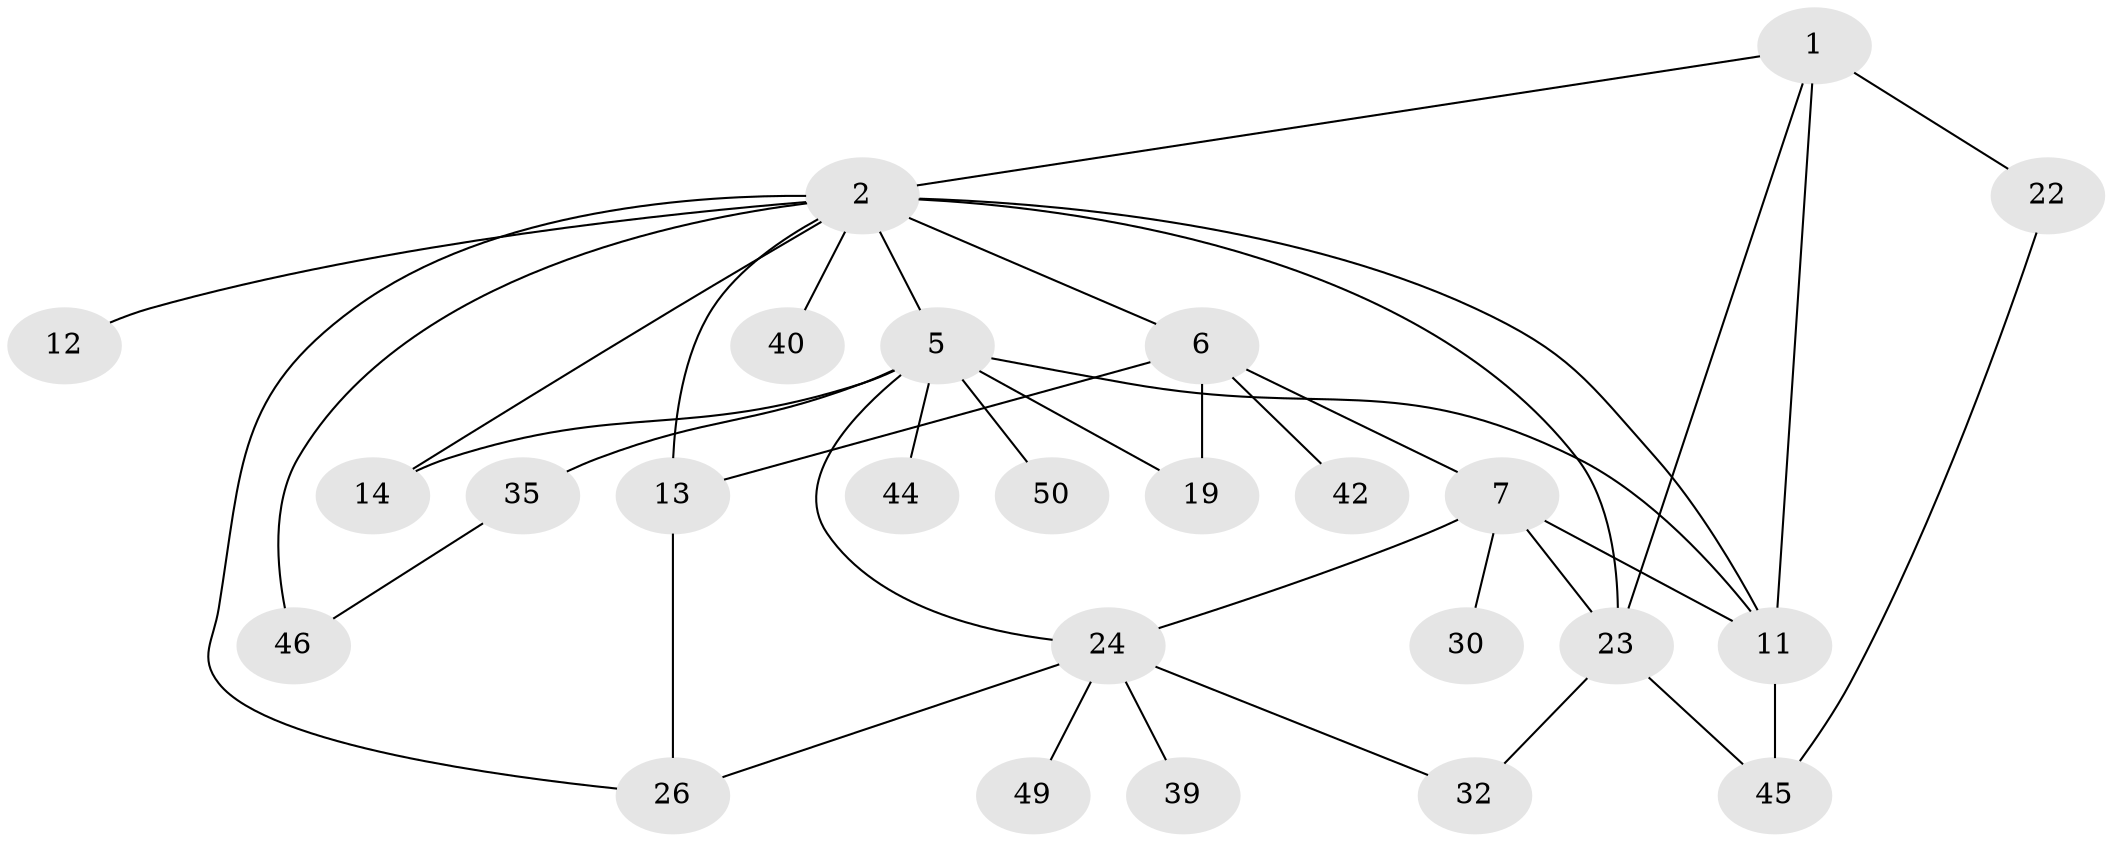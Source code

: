 // original degree distribution, {3: 0.3137254901960784, 8: 0.0196078431372549, 6: 0.0196078431372549, 4: 0.0392156862745098, 5: 0.11764705882352941, 2: 0.29411764705882354, 1: 0.19607843137254902}
// Generated by graph-tools (version 1.1) at 2025/17/03/04/25 18:17:05]
// undirected, 25 vertices, 39 edges
graph export_dot {
graph [start="1"]
  node [color=gray90,style=filled];
  1 [super="+17"];
  2 [super="+25+16+4+38+3"];
  5 [super="+21+28+27"];
  6 [super="+43"];
  7 [super="+9+15"];
  11 [super="+18"];
  12;
  13;
  14;
  19;
  22;
  23 [super="+36"];
  24 [super="+31"];
  26 [super="+47"];
  30;
  32;
  35;
  39;
  40;
  42;
  44;
  45;
  46;
  49;
  50;
  1 -- 2;
  1 -- 22;
  1 -- 11;
  1 -- 23;
  2 -- 6;
  2 -- 46 [weight=2];
  2 -- 23 [weight=2];
  2 -- 40;
  2 -- 5;
  2 -- 14;
  2 -- 26;
  2 -- 11 [weight=2];
  2 -- 12;
  2 -- 13;
  5 -- 35;
  5 -- 19;
  5 -- 50;
  5 -- 24;
  5 -- 44;
  5 -- 14;
  5 -- 11;
  6 -- 7;
  6 -- 19;
  6 -- 42;
  6 -- 13;
  7 -- 11 [weight=3];
  7 -- 24;
  7 -- 30;
  7 -- 23;
  11 -- 45;
  13 -- 26;
  22 -- 45;
  23 -- 32;
  23 -- 45;
  24 -- 49;
  24 -- 32;
  24 -- 39;
  24 -- 26;
  35 -- 46;
}
